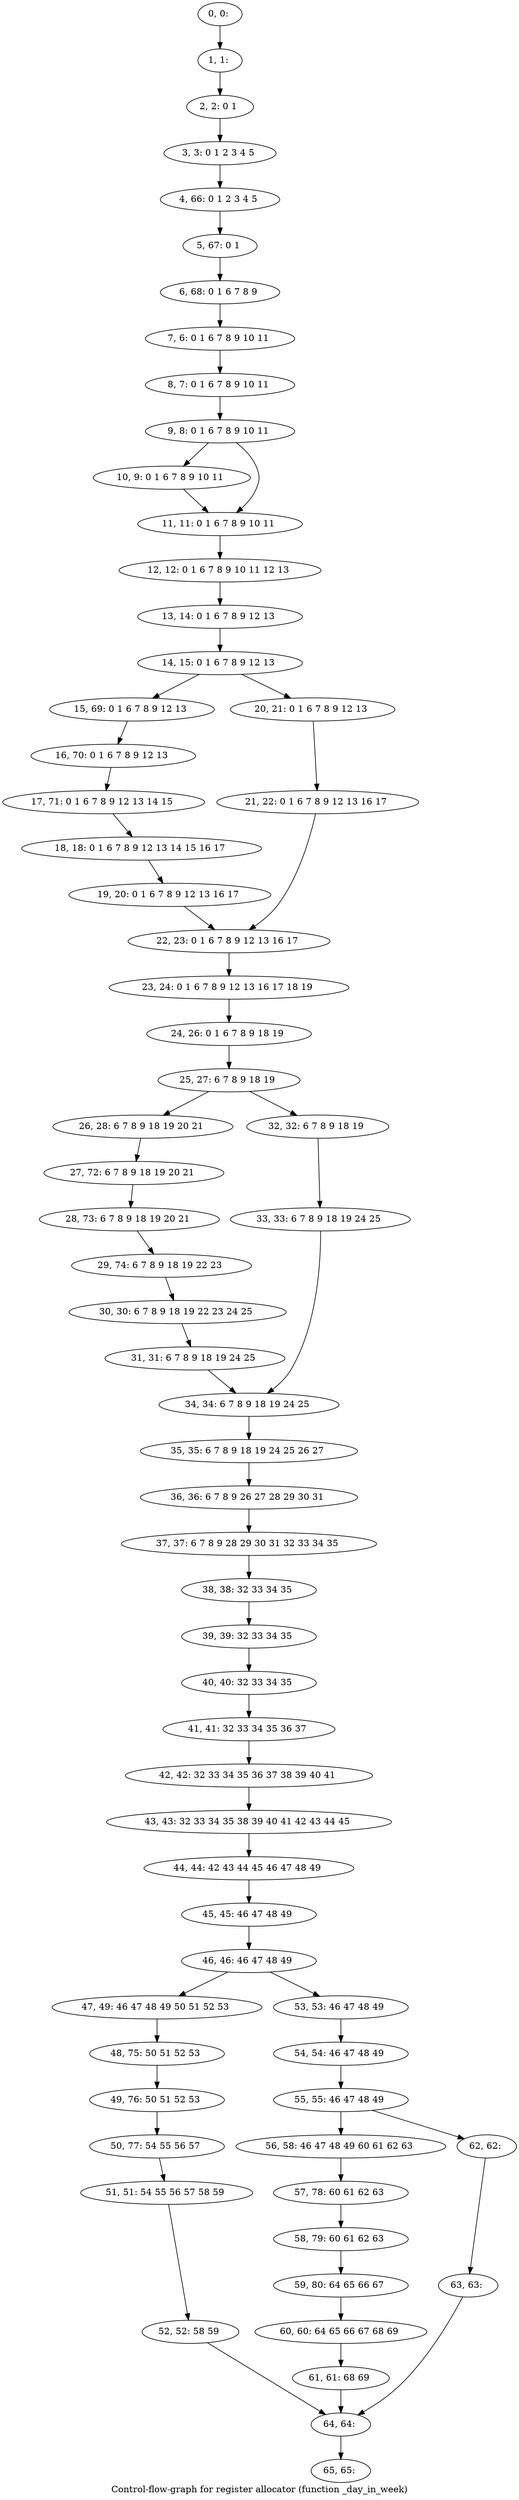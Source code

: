 digraph G {
graph [label="Control-flow-graph for register allocator (function _day_in_week)"]
0[label="0, 0: "];
1[label="1, 1: "];
2[label="2, 2: 0 1 "];
3[label="3, 3: 0 1 2 3 4 5 "];
4[label="4, 66: 0 1 2 3 4 5 "];
5[label="5, 67: 0 1 "];
6[label="6, 68: 0 1 6 7 8 9 "];
7[label="7, 6: 0 1 6 7 8 9 10 11 "];
8[label="8, 7: 0 1 6 7 8 9 10 11 "];
9[label="9, 8: 0 1 6 7 8 9 10 11 "];
10[label="10, 9: 0 1 6 7 8 9 10 11 "];
11[label="11, 11: 0 1 6 7 8 9 10 11 "];
12[label="12, 12: 0 1 6 7 8 9 10 11 12 13 "];
13[label="13, 14: 0 1 6 7 8 9 12 13 "];
14[label="14, 15: 0 1 6 7 8 9 12 13 "];
15[label="15, 69: 0 1 6 7 8 9 12 13 "];
16[label="16, 70: 0 1 6 7 8 9 12 13 "];
17[label="17, 71: 0 1 6 7 8 9 12 13 14 15 "];
18[label="18, 18: 0 1 6 7 8 9 12 13 14 15 16 17 "];
19[label="19, 20: 0 1 6 7 8 9 12 13 16 17 "];
20[label="20, 21: 0 1 6 7 8 9 12 13 "];
21[label="21, 22: 0 1 6 7 8 9 12 13 16 17 "];
22[label="22, 23: 0 1 6 7 8 9 12 13 16 17 "];
23[label="23, 24: 0 1 6 7 8 9 12 13 16 17 18 19 "];
24[label="24, 26: 0 1 6 7 8 9 18 19 "];
25[label="25, 27: 6 7 8 9 18 19 "];
26[label="26, 28: 6 7 8 9 18 19 20 21 "];
27[label="27, 72: 6 7 8 9 18 19 20 21 "];
28[label="28, 73: 6 7 8 9 18 19 20 21 "];
29[label="29, 74: 6 7 8 9 18 19 22 23 "];
30[label="30, 30: 6 7 8 9 18 19 22 23 24 25 "];
31[label="31, 31: 6 7 8 9 18 19 24 25 "];
32[label="32, 32: 6 7 8 9 18 19 "];
33[label="33, 33: 6 7 8 9 18 19 24 25 "];
34[label="34, 34: 6 7 8 9 18 19 24 25 "];
35[label="35, 35: 6 7 8 9 18 19 24 25 26 27 "];
36[label="36, 36: 6 7 8 9 26 27 28 29 30 31 "];
37[label="37, 37: 6 7 8 9 28 29 30 31 32 33 34 35 "];
38[label="38, 38: 32 33 34 35 "];
39[label="39, 39: 32 33 34 35 "];
40[label="40, 40: 32 33 34 35 "];
41[label="41, 41: 32 33 34 35 36 37 "];
42[label="42, 42: 32 33 34 35 36 37 38 39 40 41 "];
43[label="43, 43: 32 33 34 35 38 39 40 41 42 43 44 45 "];
44[label="44, 44: 42 43 44 45 46 47 48 49 "];
45[label="45, 45: 46 47 48 49 "];
46[label="46, 46: 46 47 48 49 "];
47[label="47, 49: 46 47 48 49 50 51 52 53 "];
48[label="48, 75: 50 51 52 53 "];
49[label="49, 76: 50 51 52 53 "];
50[label="50, 77: 54 55 56 57 "];
51[label="51, 51: 54 55 56 57 58 59 "];
52[label="52, 52: 58 59 "];
53[label="53, 53: 46 47 48 49 "];
54[label="54, 54: 46 47 48 49 "];
55[label="55, 55: 46 47 48 49 "];
56[label="56, 58: 46 47 48 49 60 61 62 63 "];
57[label="57, 78: 60 61 62 63 "];
58[label="58, 79: 60 61 62 63 "];
59[label="59, 80: 64 65 66 67 "];
60[label="60, 60: 64 65 66 67 68 69 "];
61[label="61, 61: 68 69 "];
62[label="62, 62: "];
63[label="63, 63: "];
64[label="64, 64: "];
65[label="65, 65: "];
0->1 ;
1->2 ;
2->3 ;
3->4 ;
4->5 ;
5->6 ;
6->7 ;
7->8 ;
8->9 ;
9->10 ;
9->11 ;
10->11 ;
11->12 ;
12->13 ;
13->14 ;
14->15 ;
14->20 ;
15->16 ;
16->17 ;
17->18 ;
18->19 ;
19->22 ;
20->21 ;
21->22 ;
22->23 ;
23->24 ;
24->25 ;
25->26 ;
25->32 ;
26->27 ;
27->28 ;
28->29 ;
29->30 ;
30->31 ;
31->34 ;
32->33 ;
33->34 ;
34->35 ;
35->36 ;
36->37 ;
37->38 ;
38->39 ;
39->40 ;
40->41 ;
41->42 ;
42->43 ;
43->44 ;
44->45 ;
45->46 ;
46->47 ;
46->53 ;
47->48 ;
48->49 ;
49->50 ;
50->51 ;
51->52 ;
52->64 ;
53->54 ;
54->55 ;
55->56 ;
55->62 ;
56->57 ;
57->58 ;
58->59 ;
59->60 ;
60->61 ;
61->64 ;
62->63 ;
63->64 ;
64->65 ;
}
